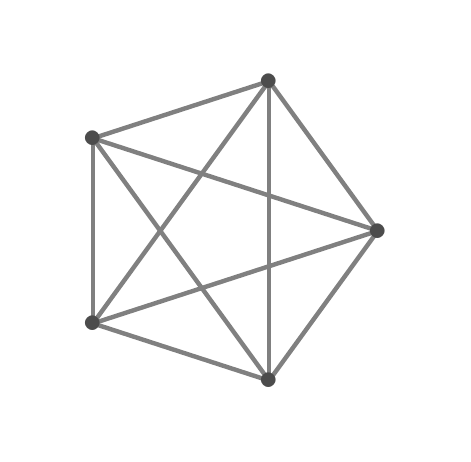 \begin{tikzpicture}[scale=2]

\foreach \i in {0,...,4} {
  \coordinate (P\i) at (72*\i:1);
}

\foreach \i in {0,...,4} {
  \foreach \j in {\i,...,4} {
  \draw[ultra thick, black!50] (P\i) -- (P\j);
  }
}


\foreach \i in {0,...,4}{
  \path (P\i) node[scale=5,black!70]{.};
}

\end{tikzpicture}